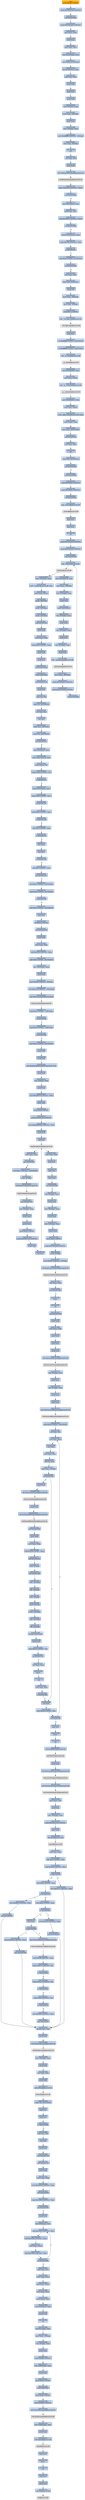 digraph G {
node[shape=rectangle,style=filled,fillcolor=lightsteelblue,color=lightsteelblue]
bgcolor="transparent"
a0x010017c7pushl_0x28UINT8[label="start\npushl $0x28<UINT8>",color="lightgrey",fillcolor="orange"];
a0x010017c9pushl_0x1001278UINT32[label="0x010017c9\npushl $0x1001278<UINT32>"];
a0x010017cecall_0x010019b0[label="0x010017ce\ncall 0x010019b0"];
a0x010019b0pushl_0x1001a00UINT32[label="0x010019b0\npushl $0x1001a00<UINT32>"];
a0x010019b5movl_fs_0_eax[label="0x010019b5\nmovl %fs:0, %eax"];
a0x010019bbpushl_eax[label="0x010019bb\npushl %eax"];
a0x010019bcmovl_esp_fs_0[label="0x010019bc\nmovl %esp, %fs:0"];
a0x010019c3movl_0x10esp__eax[label="0x010019c3\nmovl 0x10(%esp), %eax"];
a0x010019c7movl_ebp_0x10esp_[label="0x010019c7\nmovl %ebp, 0x10(%esp)"];
a0x010019cbleal_0x10esp__ebp[label="0x010019cb\nleal 0x10(%esp), %ebp"];
a0x010019cfsubl_eax_esp[label="0x010019cf\nsubl %eax, %esp"];
a0x010019d1pushl_ebx[label="0x010019d1\npushl %ebx"];
a0x010019d2pushl_esi[label="0x010019d2\npushl %esi"];
a0x010019d3pushl_edi[label="0x010019d3\npushl %edi"];
a0x010019d4movl__8ebp__eax[label="0x010019d4\nmovl -8(%ebp), %eax"];
a0x010019d7movl_esp__24ebp_[label="0x010019d7\nmovl %esp, -24(%ebp)"];
a0x010019dapushl_eax[label="0x010019da\npushl %eax"];
a0x010019dbmovl__4ebp__eax[label="0x010019db\nmovl -4(%ebp), %eax"];
a0x010019demovl_0xffffffffUINT32__4ebp_[label="0x010019de\nmovl $0xffffffff<UINT32>, -4(%ebp)"];
a0x010019e5movl_eax__8ebp_[label="0x010019e5\nmovl %eax, -8(%ebp)"];
a0x010019e8ret[label="0x010019e8\nret"];
a0x010017d3xorl_edi_edi[label="0x010017d3\nxorl %edi, %edi"];
a0x010017d5pushl_edi[label="0x010017d5\npushl %edi"];
a0x010017d6call_GetModuleHandleA_kernel32_dll[label="0x010017d6\ncall GetModuleHandleA@kernel32.dll"];
GetModuleHandleA_kernel32_dll[label="GetModuleHandleA@kernel32.dll",color="lightgrey",fillcolor="lightgrey"];
a0x010017dccmpw_0x5a4dUINT16_eax_[label="0x010017dc\ncmpw $0x5a4d<UINT16>, (%eax)"];
a0x010017e1jne_0x01001802[label="0x010017e1\njne 0x01001802"];
a0x010017e3movl_0x3ceax__ecx[label="0x010017e3\nmovl 0x3c(%eax), %ecx"];
a0x010017e6addl_eax_ecx[label="0x010017e6\naddl %eax, %ecx"];
a0x010017e8cmpl_0x4550UINT32_ecx_[label="0x010017e8\ncmpl $0x4550<UINT32>, (%ecx)"];
a0x010017eejne_0x01001802[label="0x010017ee\njne 0x01001802"];
a0x010017f0movzwl_0x18ecx__eax[label="0x010017f0\nmovzwl 0x18(%ecx), %eax"];
a0x010017f4cmpl_0x10bUINT32_eax[label="0x010017f4\ncmpl $0x10b<UINT32>, %eax"];
a0x010017f9je_0x0100181a[label="0x010017f9\nje 0x0100181a"];
a0x0100181acmpl_0xeUINT8_0x74ecx_[label="0x0100181a\ncmpl $0xe<UINT8>, 0x74(%ecx)"];
a0x0100181ejbe_0x01001802[label="0x0100181e\njbe 0x01001802"];
a0x01001820xorl_eax_eax[label="0x01001820\nxorl %eax, %eax"];
a0x01001822cmpl_edi_0xe8ecx_[label="0x01001822\ncmpl %edi, 0xe8(%ecx)"];
a0x01001828setne_al[label="0x01001828\nsetne %al"];
a0x0100182bmovl_eax__28ebp_[label="0x0100182b\nmovl %eax, -28(%ebp)"];
a0x0100182emovl_edi__4ebp_[label="0x0100182e\nmovl %edi, -4(%ebp)"];
a0x01001831pushl_0x1UINT8[label="0x01001831\npushl $0x1<UINT8>"];
a0x01001833call___set_app_type_msvcrt_dll[label="0x01001833\ncall __set_app_type@msvcrt.dll"];
a__set_app_type_msvcrt_dll[label="__set_app_type@msvcrt.dll",color="lightgrey",fillcolor="lightgrey"];
a0x01001839popl_ecx[label="0x01001839\npopl %ecx"];
a0x0100183aorl_0xffffffffUINT8_0x01002038[label="0x0100183a\norl $0xffffffff<UINT8>, 0x01002038"];
a0x01001841orl_0xffffffffUINT8_0x0100203c[label="0x01001841\norl $0xffffffff<UINT8>, 0x0100203c"];
a0x01001848call___p__fmode_msvcrt_dll[label="0x01001848\ncall __p__fmode@msvcrt.dll"];
a__p__fmode_msvcrt_dll[label="__p__fmode@msvcrt.dll",color="lightgrey",fillcolor="lightgrey"];
a0x0100184emovl_0x01002000_ecx[label="0x0100184e\nmovl 0x01002000, %ecx"];
a0x01001854movl_ecx_eax_[label="0x01001854\nmovl %ecx, (%eax)"];
a0x01001856call___p__commode_msvcrt_dll[label="0x01001856\ncall __p__commode@msvcrt.dll"];
a__p__commode_msvcrt_dll[label="__p__commode@msvcrt.dll",color="lightgrey",fillcolor="lightgrey"];
a0x0100185cmovl_0x0100201c_ecx[label="0x0100185c\nmovl 0x0100201c, %ecx"];
a0x01001862movl_ecx_eax_[label="0x01001862\nmovl %ecx, (%eax)"];
a0x01001864movl__adjust_fdiv_msvcrt_dll_eax[label="0x01001864\nmovl _adjust_fdiv@msvcrt.dll, %eax"];
a0x01001869movl_eax__eax[label="0x01001869\nmovl (%eax), %eax"];
a0x0100186bmovl_eax_0x01002040[label="0x0100186b\nmovl %eax, 0x01002040"];
a0x01001870call_0x010019ac[label="0x01001870\ncall 0x010019ac"];
a0x010019acxorl_eax_eax[label="0x010019ac\nxorl %eax, %eax"];
a0x010019aeret[label="0x010019ae\nret"];
a0x01001875cmpl_edi_0x01002010[label="0x01001875\ncmpl %edi, 0x01002010"];
a0x0100187bjne_0x01001889[label="0x0100187b\njne 0x01001889"];
a0x01001889call_0x0100199a[label="0x01001889\ncall 0x0100199a"];
a0x0100199apushl_0x30000UINT32[label="0x0100199a\npushl $0x30000<UINT32>"];
a0x0100199fpushl_0x10000UINT32[label="0x0100199f\npushl $0x10000<UINT32>"];
a0x010019a4call_0x010019fa[label="0x010019a4\ncall 0x010019fa"];
a0x010019fajmp__controlfp_msvcrt_dll[label="0x010019fa\njmp _controlfp@msvcrt.dll"];
a_controlfp_msvcrt_dll[label="_controlfp@msvcrt.dll",color="lightgrey",fillcolor="lightgrey"];
a0x010019a9popl_ecx[label="0x010019a9\npopl %ecx"];
a0x010019aapopl_ecx[label="0x010019aa\npopl %ecx"];
a0x010019abret[label="0x010019ab\nret"];
a0x0100188epushl_0x10010a4UINT32[label="0x0100188e\npushl $0x10010a4<UINT32>"];
a0x01001893pushl_0x10010a0UINT32[label="0x01001893\npushl $0x10010a0<UINT32>"];
a0x01001898call_0x01001994[label="0x01001898\ncall 0x01001994"];
a0x01001994jmp__initterm_msvcrt_dll[label="0x01001994\njmp _initterm@msvcrt.dll"];
a_initterm_msvcrt_dll[label="_initterm@msvcrt.dll",color="lightgrey",fillcolor="lightgrey"];
a0x0100189dmovl_0x01002018_eax[label="0x0100189d\nmovl 0x01002018, %eax"];
a0x010018a2movl_eax__32ebp_[label="0x010018a2\nmovl %eax, -32(%ebp)"];
a0x010018a5leal__32ebp__eax[label="0x010018a5\nleal -32(%ebp), %eax"];
a0x010018a8pushl_eax[label="0x010018a8\npushl %eax"];
a0x010018a9pushl_0x01002014[label="0x010018a9\npushl 0x01002014"];
a0x010018afleal__36ebp__eax[label="0x010018af\nleal -36(%ebp), %eax"];
a0x010018b2pushl_eax[label="0x010018b2\npushl %eax"];
a0x010018b3leal__40ebp__eax[label="0x010018b3\nleal -40(%ebp), %eax"];
a0x010018b6pushl_eax[label="0x010018b6\npushl %eax"];
a0x010018b7leal__44ebp__eax[label="0x010018b7\nleal -44(%ebp), %eax"];
a0x010018bapushl_eax[label="0x010018ba\npushl %eax"];
a0x010018bbcall___getmainargs_msvcrt_dll[label="0x010018bb\ncall __getmainargs@msvcrt.dll"];
a__getmainargs_msvcrt_dll[label="__getmainargs@msvcrt.dll",color="lightgrey",fillcolor="lightgrey"];
a0x010018c1movl_eax__48ebp_[label="0x010018c1\nmovl %eax, -48(%ebp)"];
a0x010018c4pushl_0x100109cUINT32[label="0x010018c4\npushl $0x100109c<UINT32>"];
a0x010018c9pushl_0x1001098UINT32[label="0x010018c9\npushl $0x1001098<UINT32>"];
a0x010018cecall_0x01001994[label="0x010018ce\ncall 0x01001994"];
a0x010018d3movl__36ebp__eax[label="0x010018d3\nmovl -36(%ebp), %eax"];
a0x010018d6movl___initenv_msvcrt_dll_ecx[label="0x010018d6\nmovl __initenv@msvcrt.dll, %ecx"];
a0x010018dcmovl_eax_ecx_[label="0x010018dc\nmovl %eax, (%ecx)"];
a0x010018depushl__36ebp_[label="0x010018de\npushl -36(%ebp)"];
a0x010018e1pushl__40ebp_[label="0x010018e1\npushl -40(%ebp)"];
a0x010018e4pushl__44ebp_[label="0x010018e4\npushl -44(%ebp)"];
a0x010018e7call_0x010015bf[label="0x010018e7\ncall 0x010015bf"];
a0x010015bfpushl_ebp[label="0x010015bf\npushl %ebp"];
a0x010015c0movl_esp_ebp[label="0x010015c0\nmovl %esp, %ebp"];
a0x010015c2subl_0x10UINT8_esp[label="0x010015c2\nsubl $0x10<UINT8>, %esp"];
a0x010015c5pushl_ebx[label="0x010015c5\npushl %ebx"];
a0x010015c6pushl_esi[label="0x010015c6\npushl %esi"];
a0x010015c7pushl_0xcebp_[label="0x010015c7\npushl 0xc(%ebp)"];
a0x010015capushl_0x8ebp_[label="0x010015ca\npushl 0x8(%ebp)"];
a0x010015cdcall_0x010012a0[label="0x010015cd\ncall 0x010012a0"];
a0x010012a0pushl_esi[label="0x010012a0\npushl %esi"];
a0x010012a1xorb_al_al[label="0x010012a1\nxorb %al, %al"];
a0x010012a3andb_al_0x0100202c[label="0x010012a3\nandb %al, 0x0100202c"];
a0x010012a9xorl_esi_esi[label="0x010012a9\nxorl %esi, %esi"];
a0x010012abincl_esi[label="0x010012ab\nincl %esi"];
a0x010012accmpl_esi_0x8esp_[label="0x010012ac\ncmpl %esi, 0x8(%esp)"];
a0x010012b0movb_al_0x01002020[label="0x010012b0\nmovb %al, 0x01002020"];
a0x010012b5jle_0x01001303[label="0x010012b5\njle 0x01001303"];
a0x010012b7movl_0xcesp__ecx[label="0x010012b7\nmovl 0xc(%esp), %ecx"];
a0x010012bbmovl_ecxesi4__ecx[label="0x010012bb\nmovl (%ecx,%esi,4), %ecx"];
a0x010012bemovb_ecx__dl[label="0x010012be\nmovb (%ecx), %dl"];
a0x010012c0cmpb_0x2dUINT8_dl[label="0x010012c0\ncmpb $0x2d<UINT8>, %dl"];
a0x010012c3je_0x010012ce[label="0x010012c3\nje 0x010012ce"];
a0x010012cemovsbl_0x1ecx__ecx[label="0x010012ce\nmovsbl 0x1(%ecx), %ecx"];
a0x010012d2cmpl_0x4fUINT8_ecx[label="0x010012d2\ncmpl $0x4f<UINT8>, %ecx"];
a0x010012d5jg_0x01001307[label="0x010012d5\njg 0x01001307"];
a0x01001307subl_0x63UINT8_ecx[label="0x01001307\nsubl $0x63<UINT8>, %ecx"];
a0x0100130aje_0x01001340[label="0x0100130a\nje 0x01001340"];
a0x0100130csubl_0x3UINT8_ecx[label="0x0100130c\nsubl $0x3<UINT8>, %ecx"];
a0x0100130fje_0x01001327[label="0x0100130f\nje 0x01001327"];
a0x01001311decl_ecx[label="0x01001311\ndecl %ecx"];
a0x01001312decl_ecx[label="0x01001312\ndecl %ecx"];
a0x01001313je_0x0100132b[label="0x01001313\nje 0x0100132b"];
a0x01001315subl_0x7UINT8_ecx[label="0x01001315\nsubl $0x7<UINT8>, %ecx"];
a0x01001318jne_0x010012ec[label="0x01001318\njne 0x010012ec"];
a0x010012ecmovb_0x1UINT8_0x0100202c[label="0x010012ec\nmovb $0x1<UINT8>, 0x0100202c"];
a0x010012f3cmpb_0x0UINT8_0x0100202c[label="0x010012f3\ncmpb $0x0<UINT8>, 0x0100202c"];
a0x010012faje_0x01001303[label="0x010012fa\nje 0x01001303"];
a0x010012fcandb_0x0UINT8_0x01002020[label="0x010012fc\nandb $0x0<UINT8>, 0x01002020"];
a0x01001303popl_esi[label="0x01001303\npopl %esi"];
a0x01001304ret_0x8UINT16[label="0x01001304\nret $0x8<UINT16>"];
a0x010015d2call_0x01001445[label="0x010015d2\ncall 0x01001445"];
a0x01001445pushl_ebp[label="0x01001445\npushl %ebp"];
a0x01001446movl_esp_ebp[label="0x01001446\nmovl %esp, %ebp"];
a0x01001448subl_0x160UINT32_esp[label="0x01001448\nsubl $0x160<UINT32>, %esp"];
a0x0100144eandb_0x0UINT8_0x01002034[label="0x0100144e\nandb $0x0<UINT8>, 0x01002034"];
a0x01001455leal__352ebp__eax[label="0x01001455\nleal -352(%ebp), %eax"];
a0x0100145bpushl_eax[label="0x0100145b\npushl %eax"];
a0x0100145cmovl_0x20UINT32__8ebp_[label="0x0100145c\nmovl $0x20<UINT32>, -8(%ebp)"];
a0x01001463movl_0x114UINT32__352ebp_[label="0x01001463\nmovl $0x114<UINT32>, -352(%ebp)"];
a0x0100146dcall_GetVersionExW_kernel32_dll[label="0x0100146d\ncall GetVersionExW@kernel32.dll"];
GetVersionExW_kernel32_dll[label="GetVersionExW@kernel32.dll",color="lightgrey",fillcolor="lightgrey"];
a0x01001473cmpl_0x2UINT8__336ebp_[label="0x01001473\ncmpl $0x2<UINT8>, -336(%ebp)"];
a0x0100147aje_0x0100148c[label="0x0100147a\nje 0x0100148c"];
a0x0100148ccmpl_0x3UINT8__348ebp_[label="0x0100148c\ncmpl $0x3<UINT8>, -348(%ebp)"];
a0x01001493ja_0x010014b3[label="0x01001493\nja 0x010014b3"];
a0x010014b3movb_0x1UINT8_0x01002034[label="0x010014b3\nmovb $0x1<UINT8>, 0x01002034"];
a0x010014bapushl_ebx[label="0x010014ba\npushl %ebx"];
a0x010014bbpushl_esi[label="0x010014bb\npushl %esi"];
a0x010014bcmovl_RegOpenKeyExW_advapi32_dll_esi[label="0x010014bc\nmovl RegOpenKeyExW@advapi32.dll, %esi"];
a0x010014c2pushl_edi[label="0x010014c2\npushl %edi"];
a0x010014c3leal__4ebp__eax[label="0x010014c3\nleal -4(%ebp), %eax"];
a0x010014c6pushl_eax[label="0x010014c6\npushl %eax"];
a0x010014c7movl_0x20019UINT32_ebx[label="0x010014c7\nmovl $0x20019<UINT32>, %ebx"];
a0x010014ccpushl_ebx[label="0x010014cc\npushl %ebx"];
a0x010014cdpushl_0x0UINT8[label="0x010014cd\npushl $0x0<UINT8>"];
a0x010014cfpushl_0x10011f0UINT32[label="0x010014cf\npushl $0x10011f0<UINT32>"];
a0x010014d4movl_0x80000002UINT32_edi[label="0x010014d4\nmovl $0x80000002<UINT32>, %edi"];
a0x010014d9pushl_edi[label="0x010014d9\npushl %edi"];
a0x010014dacall_esi[label="0x010014da\ncall %esi"];
RegOpenKeyExW_advapi32_dll[label="RegOpenKeyExW@advapi32.dll",color="lightgrey",fillcolor="lightgrey"];
a0x010014dctestl_eax_eax[label="0x010014dc\ntestl %eax, %eax"];
a0x010014dejne_0x010014f5[label="0x010014de\njne 0x010014f5"];
a0x010014e0movl_0x1UINT32_0x01002028[label="0x010014e0\nmovl $0x1<UINT32>, 0x01002028"];
a0x010014eapushl__4ebp_[label="0x010014ea\npushl -4(%ebp)"];
a0x010014edcall_RegCloseKey_advapi32_dll[label="0x010014ed\ncall RegCloseKey@advapi32.dll"];
RegCloseKey_advapi32_dll[label="RegCloseKey@advapi32.dll",color="lightgrey",fillcolor="lightgrey"];
a0x010014f3jmp_0x0100151b[label="0x010014f3\njmp 0x0100151b"];
a0x0100151bleal__4ebp__eax[label="0x0100151b\nleal -4(%ebp), %eax"];
a0x0100151epushl_eax[label="0x0100151e\npushl %eax"];
a0x0100151fpushl_ebx[label="0x0100151f\npushl %ebx"];
a0x01001520pushl_0x0UINT8[label="0x01001520\npushl $0x0<UINT8>"];
a0x01001522pushl_0x1001110UINT32[label="0x01001522\npushl $0x1001110<UINT32>"];
a0x01001527pushl_edi[label="0x01001527\npushl %edi"];
a0x01001528call_esi[label="0x01001528\ncall %esi"];
a0x0100152atestl_eax_eax[label="0x0100152a\ntestl %eax, %eax"];
a0x0100152cpopl_edi[label="0x0100152c\npopl %edi"];
a0x0100152dpopl_esi[label="0x0100152d\npopl %esi"];
a0x0100152epopl_ebx[label="0x0100152e\npopl %ebx"];
a0x0100152fjne_0x01001566[label="0x0100152f\njne 0x01001566"];
a0x01001531leal__8ebp__eax[label="0x01001531\nleal -8(%ebp), %eax"];
a0x01001534pushl_eax[label="0x01001534\npushl %eax"];
a0x01001535leal__76ebp__eax[label="0x01001535\nleal -76(%ebp), %eax"];
a0x01001538pushl_eax[label="0x01001538\npushl %eax"];
a0x01001539leal__12ebp__eax[label="0x01001539\nleal -12(%ebp), %eax"];
a0x0100153cpushl_eax[label="0x0100153c\npushl %eax"];
a0x0100153dpushl_0x0UINT8[label="0x0100153d\npushl $0x0<UINT8>"];
a0x0100153fpushl_0x10010e8UINT32[label="0x0100153f\npushl $0x10010e8<UINT32>"];
a0x01001544pushl__4ebp_[label="0x01001544\npushl -4(%ebp)"];
a0x01001547movl_0x20UINT32__8ebp_[label="0x01001547\nmovl $0x20<UINT32>, -8(%ebp)"];
a0x0100154ecall_RegQueryValueExW_advapi32_dll[label="0x0100154e\ncall RegQueryValueExW@advapi32.dll"];
RegQueryValueExW_advapi32_dll[label="RegQueryValueExW@advapi32.dll",color="lightgrey",fillcolor="lightgrey"];
a0x01001554testl_eax_eax[label="0x01001554\ntestl %eax, %eax"];
a0x01001556jne_0x01001566[label="0x01001556\njne 0x01001566"];
a0x01001566leave_[label="0x01001566\nleave "];
a0x01001567ret[label="0x01001567\nret"];
a0x010015d7call_0x01001568[label="0x010015d7\ncall 0x01001568"];
a0x01001568pushl_ebp[label="0x01001568\npushl %ebp"];
a0x01001569movl_esp_ebp[label="0x01001569\nmovl %esp, %ebp"];
a0x0100156bpushl_ecx[label="0x0100156b\npushl %ecx"];
a0x0100156cpushl_ecx[label="0x0100156c\npushl %ecx"];
a0x0100156dpushl_esi[label="0x0100156d\npushl %esi"];
a0x0100156ecall_GetCurrentProcess_kernel32_dll[label="0x0100156e\ncall GetCurrentProcess@kernel32.dll"];
GetCurrentProcess_kernel32_dll[label="GetCurrentProcess@kernel32.dll",color="lightgrey",fillcolor="lightgrey"];
a0x01001574leal__4ebp__ecx[label="0x01001574\nleal -4(%ebp), %ecx"];
a0x01001577pushl_ecx[label="0x01001577\npushl %ecx"];
a0x01001578leal__8ebp__ecx[label="0x01001578\nleal -8(%ebp), %ecx"];
a0x0100157bpushl_ecx[label="0x0100157b\npushl %ecx"];
a0x0100157cpushl_eax[label="0x0100157c\npushl %eax"];
a0x0100157dcall_GetProcessAffinityMask_kernel32_dll[label="0x0100157d\ncall GetProcessAffinityMask@kernel32.dll"];
GetProcessAffinityMask_kernel32_dll[label="GetProcessAffinityMask@kernel32.dll",color="lightgrey",fillcolor="lightgrey"];
a0x01001583andb_0x0UINT8_0x01002021[label="0x01001583\nandb $0x0<UINT8>, 0x01002021"];
a0x0100158axorl_esi_esi[label="0x0100158a\nxorl %esi, %esi"];
a0x0100158cxorl_eax_eax[label="0x0100158c\nxorl %eax, %eax"];
a0x0100158eincl_eax[label="0x0100158e\nincl %eax"];
a0x0100158fmovl_esi_ecx[label="0x0100158f\nmovl %esi, %ecx"];
a0x01001591shll_cl_eax[label="0x01001591\nshll %cl, %eax"];
a0x01001593testl_eax__4ebp_[label="0x01001593\ntestl %eax, -4(%ebp)"];
a0x01001596je_0x010015b6[label="0x01001596\nje 0x010015b6"];
a0x01001598pushl_eax[label="0x01001598\npushl %eax"];
a0x01001599call_GetCurrentThread_kernel32_dll[label="0x01001599\ncall GetCurrentThread@kernel32.dll"];
GetCurrentThread_kernel32_dll[label="GetCurrentThread@kernel32.dll",color="lightgrey",fillcolor="lightgrey"];
a0x0100159fpushl_eax[label="0x0100159f\npushl %eax"];
a0x010015a0call_SetThreadAffinityMask_kernel32_dll[label="0x010015a0\ncall SetThreadAffinityMask@kernel32.dll"];
SetThreadAffinityMask_kernel32_dll[label="SetThreadAffinityMask@kernel32.dll",color="lightgrey",fillcolor="lightgrey"];
a0x010015a6call_0x0100136b[label="0x010015a6\ncall 0x0100136b"];
a0x0100136bpushl_ebp[label="0x0100136b\npushl %ebp"];
a0x0100136cmovl_esp_ebp[label="0x0100136c\nmovl %esp, %ebp"];
a0x0100136esubl_0x18UINT8_esp[label="0x0100136e\nsubl $0x18<UINT8>, %esp"];
a0x01001371fldl_0x010010e0[label="0x01001371\nfldl 0x010010e0"];
a0x01001377fstpl__8ebp_[label="0x01001377\nfstpl -8(%ebp)"];
a0x0100137afldl_0x010010d8[label="0x0100137a\nfldl 0x010010d8"];
a0x01001380fstpl__16ebp_[label="0x01001380\nfstpl -16(%ebp)"];
a0x01001383fldl__16ebp_[label="0x01001383\nfldl -16(%ebp)"];
a0x01001386fdivl__8ebp_[label="0x01001386\nfdivl -8(%ebp)"];
a0x01001389fmull__8ebp_[label="0x01001389\nfmull -8(%ebp)"];
a0x0100138cfsubrl__16ebp_[label="0x0100138c\nfsubrl -16(%ebp)"];
a0x0100138ffstpl__24ebp_[label="0x0100138f\nfstpl -24(%ebp)"];
a0x01001392fldl__24ebp_[label="0x01001392\nfldl -24(%ebp)"];
a0x01001395fcompl_0x010010d0[label="0x01001395\nfcompl 0x010010d0"];
a0x0100139bfnstsw_ax[label="0x0100139b\nfnstsw %ax"];
a0x0100139dtestb_0x41UINT8_ah[label="0x0100139d\ntestb $0x41<UINT8>, %ah"];
a0x010013a0jne_0x010013a7[label="0x010013a0\njne 0x010013a7"];
a0x010013a7xorl_eax_eax[label="0x010013a7\nxorl %eax, %eax"];
a0x010013a9leave_[label="0x010013a9\nleave "];
a0x010013aaret[label="0x010013aa\nret"];
a0x010015abtestl_eax_eax[label="0x010015ab\ntestl %eax, %eax"];
a0x010015adje_0x010015b6[label="0x010015ad\nje 0x010015b6"];
a0x010015b6incl_esi[label="0x010015b6\nincl %esi"];
a0x010015b7cmpl_0x20UINT8_esi[label="0x010015b7\ncmpl $0x20<UINT8>, %esi"];
a0x010015bajb_0x0100158c[label="0x010015ba\njb 0x0100158c"];
a0x010015bcpopl_esi[label="0x010015bc\npopl %esi"];
a0x010015bdleave_[label="0x010015bd\nleave "];
a0x010015beret[label="0x010015be\nret"];
a0x010015dccall_GetOEMCP_kernel32_dll[label="0x010015dc\ncall GetOEMCP@kernel32.dll"];
GetOEMCP_kernel32_dll[label="GetOEMCP@kernel32.dll",color="lightgrey",fillcolor="lightgrey"];
a0x010015e2pushl_eax[label="0x010015e2\npushl %eax"];
a0x010015e3call_SetConsoleOutputCP_kernel32_dll[label="0x010015e3\ncall SetConsoleOutputCP@kernel32.dll"];
SetConsoleOutputCP_kernel32_dll[label="SetConsoleOutputCP@kernel32.dll",color="lightgrey",fillcolor="lightgrey"];
a0x010015e9call_GetConsoleOutputCP_kernel32_dll[label="0x010015e9\ncall GetConsoleOutputCP@kernel32.dll"];
GetConsoleOutputCP_kernel32_dll[label="GetConsoleOutputCP@kernel32.dll",color="lightgrey",fillcolor="lightgrey"];
a0x010015efmovl_eax_esi[label="0x010015ef\nmovl %eax, %esi"];
a0x010015f1pushl_esi[label="0x010015f1\npushl %esi"];
a0x010015f2leal__16ebp__eax[label="0x010015f2\nleal -16(%ebp), %eax"];
a0x010015f5pushl_0x1001270UINT32[label="0x010015f5\npushl $0x1001270<UINT32>"];
a0x010015fapushl_eax[label="0x010015fa\npushl %eax"];
a0x010015fbcall_sprintf_msvcrt_dll[label="0x010015fb\ncall sprintf@msvcrt.dll"];
sprintf_msvcrt_dll[label="sprintf@msvcrt.dll",color="lightgrey",fillcolor="lightgrey"];
a0x01001601movl_esi_eax[label="0x01001601\nmovl %esi, %eax"];
a0x01001603addl_0xcUINT8_esp[label="0x01001603\naddl $0xc<UINT8>, %esp"];
a0x01001606subl_0x3a4UINT32_eax[label="0x01001606\nsubl $0x3a4<UINT32>, %eax"];
a0x0100160bje_0x0100165a[label="0x0100160b\nje 0x0100165a"];
a0x0100160dsubl_0x4UINT8_eax[label="0x0100160d\nsubl $0x4<UINT8>, %eax"];
a0x0100165amovl_0x411UINT32_eax[label="0x0100165a\nmovl $0x411<UINT32>, %eax"];
a0x0100165fmovzwl_ax_eax[label="0x0100165f\nmovzwl %ax, %eax"];
a0x01001662pushl_eax[label="0x01001662\npushl %eax"];
a0x01001663call_SetThreadLocale_kernel32_dll[label="0x01001663\ncall SetThreadLocale@kernel32.dll"];
SetThreadLocale_kernel32_dll[label="SetThreadLocale@kernel32.dll",color="lightgrey",fillcolor="lightgrey"];
a0x01001669leal__16ebp__eax[label="0x01001669\nleal -16(%ebp), %eax"];
a0x0100166cpushl_eax[label="0x0100166c\npushl %eax"];
a0x0100166dxorl_ebx_ebx[label="0x0100166d\nxorl %ebx, %ebx"];
a0x0100166fpushl_ebx[label="0x0100166f\npushl %ebx"];
a0x01001670call_setlocale_msvcrt_dll[label="0x01001670\ncall setlocale@msvcrt.dll"];
setlocale_msvcrt_dll[label="setlocale@msvcrt.dll",color="lightgrey",fillcolor="lightgrey"];
a0x01001676cmpb_bl_0x0100202c[label="0x01001676\ncmpb %bl, 0x0100202c"];
a0x0100167cpopl_ecx[label="0x0100167c\npopl %ecx"];
a0x0100167dpopl_ecx[label="0x0100167d\npopl %ecx"];
a0x0100167eje_0x01001689[label="0x0100167e\nje 0x01001689"];
a0x01001680xorl_esi_esi[label="0x01001680\nxorl %esi, %esi"];
a0x01001682incl_esi[label="0x01001682\nincl %esi"];
a0x01001683pushl_esi[label="0x01001683\npushl %esi"];
a0x01001684jmp_0x010017b9[label="0x01001684\njmp 0x010017b9"];
a0x010017b9call_0x010013ab[label="0x010017b9\ncall 0x010013ab"];
a0x010013abpushl_ebp[label="0x010013ab\npushl %ebp"];
a0x010013acmovl_esp_ebp[label="0x010013ac\nmovl %esp, %ebp"];
a0x010013aemovl_0x2004UINT32_eax[label="0x010013ae\nmovl $0x2004<UINT32>, %eax"];
a0x010013b3call_0x01001950[label="0x010013b3\ncall 0x01001950"];
a0x01001950cmpl_0x1000UINT32_eax[label="0x01001950\ncmpl $0x1000<UINT32>, %eax"];
a0x01001955jae_0x01001965[label="0x01001955\njae 0x01001965"];
a0x01001965pushl_ecx[label="0x01001965\npushl %ecx"];
a0x01001966leal_0x8esp__ecx[label="0x01001966\nleal 0x8(%esp), %ecx"];
a0x0100196asubl_0x1000UINT32_ecx[label="0x0100196a\nsubl $0x1000<UINT32>, %ecx"];
a0x01001970subl_0x1000UINT32_eax[label="0x01001970\nsubl $0x1000<UINT32>, %eax"];
a0x01001975testl_eax_ecx_[label="0x01001975\ntestl %eax, (%ecx)"];
a0x01001977cmpl_0x1000UINT32_eax[label="0x01001977\ncmpl $0x1000<UINT32>, %eax"];
a0x0100197cjae_0x0100196a[label="0x0100197c\njae 0x0100196a"];
a0x0100197esubl_eax_ecx[label="0x0100197e\nsubl %eax, %ecx"];
a0x01001980movl_esp_eax[label="0x01001980\nmovl %esp, %eax"];
a0x01001982testl_eax_ecx_[label="0x01001982\ntestl %eax, (%ecx)"];
a0x01001984movl_ecx_esp[label="0x01001984\nmovl %ecx, %esp"];
a0x01001986movl_eax__ecx[label="0x01001986\nmovl (%eax), %ecx"];
a0x01001988movl_0x4eax__eax[label="0x01001988\nmovl 0x4(%eax), %eax"];
a0x0100198bpushl_eax[label="0x0100198b\npushl %eax"];
a0x0100198cret[label="0x0100198c\nret"];
a0x010013b8leal_0xcebp__eax[label="0x010013b8\nleal 0xc(%ebp), %eax"];
a0x010013bbmovl_eax__4ebp_[label="0x010013bb\nmovl %eax, -4(%ebp)"];
a0x010013beleal__4ebp__eax[label="0x010013be\nleal -4(%ebp), %eax"];
a0x010013c1pushl_eax[label="0x010013c1\npushl %eax"];
a0x010013c2pushl_0xfffUINT32[label="0x010013c2\npushl $0xfff<UINT32>"];
a0x010013c7leal__8196ebp__eax[label="0x010013c7\nleal -8196(%ebp), %eax"];
a0x010013cdpushl_eax[label="0x010013cd\npushl %eax"];
a0x010013cepushl_0x0UINT8[label="0x010013ce\npushl $0x0<UINT8>"];
a0x010013d0pushl_0x8ebp_[label="0x010013d0\npushl 0x8(%ebp)"];
a0x010013d3pushl_0x0UINT8[label="0x010013d3\npushl $0x0<UINT8>"];
a0x010013d5pushl_0x800UINT32[label="0x010013d5\npushl $0x800<UINT32>"];
a0x010013dacall_FormatMessageW_kernel32_dll[label="0x010013da\ncall FormatMessageW@kernel32.dll"];
FormatMessageW_kernel32_dll[label="FormatMessageW@kernel32.dll",color="lightgrey",fillcolor="lightgrey"];
a0x010013e0leal__8196ebp__eax[label="0x010013e0\nleal -8196(%ebp), %eax"];
a0x010013e6pushl_eax[label="0x010013e6\npushl %eax"];
a0x010013e7call_wprintf_msvcrt_dll[label="0x010013e7\ncall wprintf@msvcrt.dll"];
wprintf_msvcrt_dll[label="wprintf@msvcrt.dll",color="lightgrey",fillcolor="lightgrey"];
a0x010013edpopl_ecx[label="0x010013ed\npopl %ecx"];
a0x010013eeleave_[label="0x010013ee\nleave "];
a0x010013efret[label="0x010013ef\nret"];
a0x010017bepopl_ecx[label="0x010017be\npopl %ecx"];
a0x010017bfpushl_esi[label="0x010017bf\npushl %esi"];
a0x010017c0call_exit_msvcrt_dll[label="0x010017c0\ncall exit@msvcrt.dll"];
exit_msvcrt_dll[label="exit@msvcrt.dll",color="lightgrey",fillcolor="lightgrey"];
a0x01001610je_0x01001653[label="0x01001610\nje 0x01001653"];
a0x01001612subl_0xdUINT8_eax[label="0x01001612\nsubl $0xd<UINT8>, %eax"];
a0x01001653movl_0x804UINT32_eax[label="0x01001653\nmovl $0x804<UINT32>, %eax"];
a0x01001658jmp_0x0100165f[label="0x01001658\njmp 0x0100165f"];
a0x01001615je_0x0100164c[label="0x01001615\nje 0x0100164c"];
a0x01001617decl_eax[label="0x01001617\ndecl %eax"];
a0x0100164cmovl_0x412UINT32_eax[label="0x0100164c\nmovl $0x412<UINT32>, %eax"];
a0x01001651jmp_0x0100165f[label="0x01001651\njmp 0x0100165f"];
a0x01001618je_0x01001645[label="0x01001618\nje 0x01001645"];
a0x0100161acall_GetUserDefaultLCID_kernel32_dll[label="0x0100161a\ncall GetUserDefaultLCID@kernel32.dll"];
a0x01001645movl_0x404UINT32_eax[label="0x01001645\nmovl $0x404<UINT32>, %eax"];
a0x0100164ajmp_0x0100165f[label="0x0100164a\njmp 0x0100165f"];
GetUserDefaultLCID_kernel32_dll[label="GetUserDefaultLCID@kernel32.dll",color="lightgrey",fillcolor="lightgrey"];
a0x01001620andl_0x3ffUINT32_eax[label="0x01001620\nandl $0x3ff<UINT32>, %eax"];
a0x01001625cmpw_0x11UINT16_ax[label="0x01001625\ncmpw $0x11<UINT16>, %ax"];
a0x01001629je_0x0100163e[label="0x01001629\nje 0x0100163e"];
a0x0100162bcmpw_0x12UINT16_ax[label="0x0100162b\ncmpw $0x12<UINT16>, %ax"];
a0x0100162fje_0x0100163e[label="0x0100162f\nje 0x0100163e"];
a0x01001631cmpw_0x4UINT16_ax[label="0x01001631\ncmpw $0x4<UINT16>, %ax"];
a0x01001635je_0x0100163e[label="0x01001635\nje 0x0100163e"];
a0x01001637movl_0x400UINT32_eax[label="0x01001637\nmovl $0x400<UINT32>, %eax"];
a0x0100163cjmp_0x0100165f[label="0x0100163c\njmp 0x0100165f"];
a0x010017c7pushl_0x28UINT8 -> a0x010017c9pushl_0x1001278UINT32 [color="#000000"];
a0x010017c9pushl_0x1001278UINT32 -> a0x010017cecall_0x010019b0 [color="#000000"];
a0x010017cecall_0x010019b0 -> a0x010019b0pushl_0x1001a00UINT32 [color="#000000"];
a0x010019b0pushl_0x1001a00UINT32 -> a0x010019b5movl_fs_0_eax [color="#000000"];
a0x010019b5movl_fs_0_eax -> a0x010019bbpushl_eax [color="#000000"];
a0x010019bbpushl_eax -> a0x010019bcmovl_esp_fs_0 [color="#000000"];
a0x010019bcmovl_esp_fs_0 -> a0x010019c3movl_0x10esp__eax [color="#000000"];
a0x010019c3movl_0x10esp__eax -> a0x010019c7movl_ebp_0x10esp_ [color="#000000"];
a0x010019c7movl_ebp_0x10esp_ -> a0x010019cbleal_0x10esp__ebp [color="#000000"];
a0x010019cbleal_0x10esp__ebp -> a0x010019cfsubl_eax_esp [color="#000000"];
a0x010019cfsubl_eax_esp -> a0x010019d1pushl_ebx [color="#000000"];
a0x010019d1pushl_ebx -> a0x010019d2pushl_esi [color="#000000"];
a0x010019d2pushl_esi -> a0x010019d3pushl_edi [color="#000000"];
a0x010019d3pushl_edi -> a0x010019d4movl__8ebp__eax [color="#000000"];
a0x010019d4movl__8ebp__eax -> a0x010019d7movl_esp__24ebp_ [color="#000000"];
a0x010019d7movl_esp__24ebp_ -> a0x010019dapushl_eax [color="#000000"];
a0x010019dapushl_eax -> a0x010019dbmovl__4ebp__eax [color="#000000"];
a0x010019dbmovl__4ebp__eax -> a0x010019demovl_0xffffffffUINT32__4ebp_ [color="#000000"];
a0x010019demovl_0xffffffffUINT32__4ebp_ -> a0x010019e5movl_eax__8ebp_ [color="#000000"];
a0x010019e5movl_eax__8ebp_ -> a0x010019e8ret [color="#000000"];
a0x010019e8ret -> a0x010017d3xorl_edi_edi [color="#000000"];
a0x010017d3xorl_edi_edi -> a0x010017d5pushl_edi [color="#000000"];
a0x010017d5pushl_edi -> a0x010017d6call_GetModuleHandleA_kernel32_dll [color="#000000"];
a0x010017d6call_GetModuleHandleA_kernel32_dll -> GetModuleHandleA_kernel32_dll [color="#000000"];
GetModuleHandleA_kernel32_dll -> a0x010017dccmpw_0x5a4dUINT16_eax_ [color="#000000"];
a0x010017dccmpw_0x5a4dUINT16_eax_ -> a0x010017e1jne_0x01001802 [color="#000000"];
a0x010017e1jne_0x01001802 -> a0x010017e3movl_0x3ceax__ecx [color="#000000",label="F"];
a0x010017e3movl_0x3ceax__ecx -> a0x010017e6addl_eax_ecx [color="#000000"];
a0x010017e6addl_eax_ecx -> a0x010017e8cmpl_0x4550UINT32_ecx_ [color="#000000"];
a0x010017e8cmpl_0x4550UINT32_ecx_ -> a0x010017eejne_0x01001802 [color="#000000"];
a0x010017eejne_0x01001802 -> a0x010017f0movzwl_0x18ecx__eax [color="#000000",label="F"];
a0x010017f0movzwl_0x18ecx__eax -> a0x010017f4cmpl_0x10bUINT32_eax [color="#000000"];
a0x010017f4cmpl_0x10bUINT32_eax -> a0x010017f9je_0x0100181a [color="#000000"];
a0x010017f9je_0x0100181a -> a0x0100181acmpl_0xeUINT8_0x74ecx_ [color="#000000",label="T"];
a0x0100181acmpl_0xeUINT8_0x74ecx_ -> a0x0100181ejbe_0x01001802 [color="#000000"];
a0x0100181ejbe_0x01001802 -> a0x01001820xorl_eax_eax [color="#000000",label="F"];
a0x01001820xorl_eax_eax -> a0x01001822cmpl_edi_0xe8ecx_ [color="#000000"];
a0x01001822cmpl_edi_0xe8ecx_ -> a0x01001828setne_al [color="#000000"];
a0x01001828setne_al -> a0x0100182bmovl_eax__28ebp_ [color="#000000"];
a0x0100182bmovl_eax__28ebp_ -> a0x0100182emovl_edi__4ebp_ [color="#000000"];
a0x0100182emovl_edi__4ebp_ -> a0x01001831pushl_0x1UINT8 [color="#000000"];
a0x01001831pushl_0x1UINT8 -> a0x01001833call___set_app_type_msvcrt_dll [color="#000000"];
a0x01001833call___set_app_type_msvcrt_dll -> a__set_app_type_msvcrt_dll [color="#000000"];
a__set_app_type_msvcrt_dll -> a0x01001839popl_ecx [color="#000000"];
a0x01001839popl_ecx -> a0x0100183aorl_0xffffffffUINT8_0x01002038 [color="#000000"];
a0x0100183aorl_0xffffffffUINT8_0x01002038 -> a0x01001841orl_0xffffffffUINT8_0x0100203c [color="#000000"];
a0x01001841orl_0xffffffffUINT8_0x0100203c -> a0x01001848call___p__fmode_msvcrt_dll [color="#000000"];
a0x01001848call___p__fmode_msvcrt_dll -> a__p__fmode_msvcrt_dll [color="#000000"];
a__p__fmode_msvcrt_dll -> a0x0100184emovl_0x01002000_ecx [color="#000000"];
a0x0100184emovl_0x01002000_ecx -> a0x01001854movl_ecx_eax_ [color="#000000"];
a0x01001854movl_ecx_eax_ -> a0x01001856call___p__commode_msvcrt_dll [color="#000000"];
a0x01001856call___p__commode_msvcrt_dll -> a__p__commode_msvcrt_dll [color="#000000"];
a__p__commode_msvcrt_dll -> a0x0100185cmovl_0x0100201c_ecx [color="#000000"];
a0x0100185cmovl_0x0100201c_ecx -> a0x01001862movl_ecx_eax_ [color="#000000"];
a0x01001862movl_ecx_eax_ -> a0x01001864movl__adjust_fdiv_msvcrt_dll_eax [color="#000000"];
a0x01001864movl__adjust_fdiv_msvcrt_dll_eax -> a0x01001869movl_eax__eax [color="#000000"];
a0x01001869movl_eax__eax -> a0x0100186bmovl_eax_0x01002040 [color="#000000"];
a0x0100186bmovl_eax_0x01002040 -> a0x01001870call_0x010019ac [color="#000000"];
a0x01001870call_0x010019ac -> a0x010019acxorl_eax_eax [color="#000000"];
a0x010019acxorl_eax_eax -> a0x010019aeret [color="#000000"];
a0x010019aeret -> a0x01001875cmpl_edi_0x01002010 [color="#000000"];
a0x01001875cmpl_edi_0x01002010 -> a0x0100187bjne_0x01001889 [color="#000000"];
a0x0100187bjne_0x01001889 -> a0x01001889call_0x0100199a [color="#000000",label="T"];
a0x01001889call_0x0100199a -> a0x0100199apushl_0x30000UINT32 [color="#000000"];
a0x0100199apushl_0x30000UINT32 -> a0x0100199fpushl_0x10000UINT32 [color="#000000"];
a0x0100199fpushl_0x10000UINT32 -> a0x010019a4call_0x010019fa [color="#000000"];
a0x010019a4call_0x010019fa -> a0x010019fajmp__controlfp_msvcrt_dll [color="#000000"];
a0x010019fajmp__controlfp_msvcrt_dll -> a_controlfp_msvcrt_dll [color="#000000"];
a_controlfp_msvcrt_dll -> a0x010019a9popl_ecx [color="#000000"];
a0x010019a9popl_ecx -> a0x010019aapopl_ecx [color="#000000"];
a0x010019aapopl_ecx -> a0x010019abret [color="#000000"];
a0x010019abret -> a0x0100188epushl_0x10010a4UINT32 [color="#000000"];
a0x0100188epushl_0x10010a4UINT32 -> a0x01001893pushl_0x10010a0UINT32 [color="#000000"];
a0x01001893pushl_0x10010a0UINT32 -> a0x01001898call_0x01001994 [color="#000000"];
a0x01001898call_0x01001994 -> a0x01001994jmp__initterm_msvcrt_dll [color="#000000"];
a0x01001994jmp__initterm_msvcrt_dll -> a_initterm_msvcrt_dll [color="#000000"];
a_initterm_msvcrt_dll -> a0x0100189dmovl_0x01002018_eax [color="#000000"];
a0x0100189dmovl_0x01002018_eax -> a0x010018a2movl_eax__32ebp_ [color="#000000"];
a0x010018a2movl_eax__32ebp_ -> a0x010018a5leal__32ebp__eax [color="#000000"];
a0x010018a5leal__32ebp__eax -> a0x010018a8pushl_eax [color="#000000"];
a0x010018a8pushl_eax -> a0x010018a9pushl_0x01002014 [color="#000000"];
a0x010018a9pushl_0x01002014 -> a0x010018afleal__36ebp__eax [color="#000000"];
a0x010018afleal__36ebp__eax -> a0x010018b2pushl_eax [color="#000000"];
a0x010018b2pushl_eax -> a0x010018b3leal__40ebp__eax [color="#000000"];
a0x010018b3leal__40ebp__eax -> a0x010018b6pushl_eax [color="#000000"];
a0x010018b6pushl_eax -> a0x010018b7leal__44ebp__eax [color="#000000"];
a0x010018b7leal__44ebp__eax -> a0x010018bapushl_eax [color="#000000"];
a0x010018bapushl_eax -> a0x010018bbcall___getmainargs_msvcrt_dll [color="#000000"];
a0x010018bbcall___getmainargs_msvcrt_dll -> a__getmainargs_msvcrt_dll [color="#000000"];
a__getmainargs_msvcrt_dll -> a0x010018c1movl_eax__48ebp_ [color="#000000"];
a0x010018c1movl_eax__48ebp_ -> a0x010018c4pushl_0x100109cUINT32 [color="#000000"];
a0x010018c4pushl_0x100109cUINT32 -> a0x010018c9pushl_0x1001098UINT32 [color="#000000"];
a0x010018c9pushl_0x1001098UINT32 -> a0x010018cecall_0x01001994 [color="#000000"];
a0x010018cecall_0x01001994 -> a0x01001994jmp__initterm_msvcrt_dll [color="#000000"];
a_initterm_msvcrt_dll -> a0x010018d3movl__36ebp__eax [color="#000000"];
a0x010018d3movl__36ebp__eax -> a0x010018d6movl___initenv_msvcrt_dll_ecx [color="#000000"];
a0x010018d6movl___initenv_msvcrt_dll_ecx -> a0x010018dcmovl_eax_ecx_ [color="#000000"];
a0x010018dcmovl_eax_ecx_ -> a0x010018depushl__36ebp_ [color="#000000"];
a0x010018depushl__36ebp_ -> a0x010018e1pushl__40ebp_ [color="#000000"];
a0x010018e1pushl__40ebp_ -> a0x010018e4pushl__44ebp_ [color="#000000"];
a0x010018e4pushl__44ebp_ -> a0x010018e7call_0x010015bf [color="#000000"];
a0x010018e7call_0x010015bf -> a0x010015bfpushl_ebp [color="#000000"];
a0x010015bfpushl_ebp -> a0x010015c0movl_esp_ebp [color="#000000"];
a0x010015c0movl_esp_ebp -> a0x010015c2subl_0x10UINT8_esp [color="#000000"];
a0x010015c2subl_0x10UINT8_esp -> a0x010015c5pushl_ebx [color="#000000"];
a0x010015c5pushl_ebx -> a0x010015c6pushl_esi [color="#000000"];
a0x010015c6pushl_esi -> a0x010015c7pushl_0xcebp_ [color="#000000"];
a0x010015c7pushl_0xcebp_ -> a0x010015capushl_0x8ebp_ [color="#000000"];
a0x010015capushl_0x8ebp_ -> a0x010015cdcall_0x010012a0 [color="#000000"];
a0x010015cdcall_0x010012a0 -> a0x010012a0pushl_esi [color="#000000"];
a0x010012a0pushl_esi -> a0x010012a1xorb_al_al [color="#000000"];
a0x010012a1xorb_al_al -> a0x010012a3andb_al_0x0100202c [color="#000000"];
a0x010012a3andb_al_0x0100202c -> a0x010012a9xorl_esi_esi [color="#000000"];
a0x010012a9xorl_esi_esi -> a0x010012abincl_esi [color="#000000"];
a0x010012abincl_esi -> a0x010012accmpl_esi_0x8esp_ [color="#000000"];
a0x010012accmpl_esi_0x8esp_ -> a0x010012b0movb_al_0x01002020 [color="#000000"];
a0x010012b0movb_al_0x01002020 -> a0x010012b5jle_0x01001303 [color="#000000"];
a0x010012b5jle_0x01001303 -> a0x010012b7movl_0xcesp__ecx [color="#000000",label="F"];
a0x010012b7movl_0xcesp__ecx -> a0x010012bbmovl_ecxesi4__ecx [color="#000000"];
a0x010012bbmovl_ecxesi4__ecx -> a0x010012bemovb_ecx__dl [color="#000000"];
a0x010012bemovb_ecx__dl -> a0x010012c0cmpb_0x2dUINT8_dl [color="#000000"];
a0x010012c0cmpb_0x2dUINT8_dl -> a0x010012c3je_0x010012ce [color="#000000"];
a0x010012c3je_0x010012ce -> a0x010012cemovsbl_0x1ecx__ecx [color="#000000",label="T"];
a0x010012cemovsbl_0x1ecx__ecx -> a0x010012d2cmpl_0x4fUINT8_ecx [color="#000000"];
a0x010012d2cmpl_0x4fUINT8_ecx -> a0x010012d5jg_0x01001307 [color="#000000"];
a0x010012d5jg_0x01001307 -> a0x01001307subl_0x63UINT8_ecx [color="#000000",label="T"];
a0x01001307subl_0x63UINT8_ecx -> a0x0100130aje_0x01001340 [color="#000000"];
a0x0100130aje_0x01001340 -> a0x0100130csubl_0x3UINT8_ecx [color="#000000",label="F"];
a0x0100130csubl_0x3UINT8_ecx -> a0x0100130fje_0x01001327 [color="#000000"];
a0x0100130fje_0x01001327 -> a0x01001311decl_ecx [color="#000000",label="F"];
a0x01001311decl_ecx -> a0x01001312decl_ecx [color="#000000"];
a0x01001312decl_ecx -> a0x01001313je_0x0100132b [color="#000000"];
a0x01001313je_0x0100132b -> a0x01001315subl_0x7UINT8_ecx [color="#000000",label="F"];
a0x01001315subl_0x7UINT8_ecx -> a0x01001318jne_0x010012ec [color="#000000"];
a0x01001318jne_0x010012ec -> a0x010012ecmovb_0x1UINT8_0x0100202c [color="#000000",label="T"];
a0x010012ecmovb_0x1UINT8_0x0100202c -> a0x010012f3cmpb_0x0UINT8_0x0100202c [color="#000000"];
a0x010012f3cmpb_0x0UINT8_0x0100202c -> a0x010012faje_0x01001303 [color="#000000"];
a0x010012faje_0x01001303 -> a0x010012fcandb_0x0UINT8_0x01002020 [color="#000000",label="F"];
a0x010012fcandb_0x0UINT8_0x01002020 -> a0x01001303popl_esi [color="#000000"];
a0x01001303popl_esi -> a0x01001304ret_0x8UINT16 [color="#000000"];
a0x01001304ret_0x8UINT16 -> a0x010015d2call_0x01001445 [color="#000000"];
a0x010015d2call_0x01001445 -> a0x01001445pushl_ebp [color="#000000"];
a0x01001445pushl_ebp -> a0x01001446movl_esp_ebp [color="#000000"];
a0x01001446movl_esp_ebp -> a0x01001448subl_0x160UINT32_esp [color="#000000"];
a0x01001448subl_0x160UINT32_esp -> a0x0100144eandb_0x0UINT8_0x01002034 [color="#000000"];
a0x0100144eandb_0x0UINT8_0x01002034 -> a0x01001455leal__352ebp__eax [color="#000000"];
a0x01001455leal__352ebp__eax -> a0x0100145bpushl_eax [color="#000000"];
a0x0100145bpushl_eax -> a0x0100145cmovl_0x20UINT32__8ebp_ [color="#000000"];
a0x0100145cmovl_0x20UINT32__8ebp_ -> a0x01001463movl_0x114UINT32__352ebp_ [color="#000000"];
a0x01001463movl_0x114UINT32__352ebp_ -> a0x0100146dcall_GetVersionExW_kernel32_dll [color="#000000"];
a0x0100146dcall_GetVersionExW_kernel32_dll -> GetVersionExW_kernel32_dll [color="#000000"];
GetVersionExW_kernel32_dll -> a0x01001473cmpl_0x2UINT8__336ebp_ [color="#000000"];
a0x01001473cmpl_0x2UINT8__336ebp_ -> a0x0100147aje_0x0100148c [color="#000000"];
a0x0100147aje_0x0100148c -> a0x0100148ccmpl_0x3UINT8__348ebp_ [color="#000000",label="T"];
a0x0100148ccmpl_0x3UINT8__348ebp_ -> a0x01001493ja_0x010014b3 [color="#000000"];
a0x01001493ja_0x010014b3 -> a0x010014b3movb_0x1UINT8_0x01002034 [color="#000000",label="T"];
a0x010014b3movb_0x1UINT8_0x01002034 -> a0x010014bapushl_ebx [color="#000000"];
a0x010014bapushl_ebx -> a0x010014bbpushl_esi [color="#000000"];
a0x010014bbpushl_esi -> a0x010014bcmovl_RegOpenKeyExW_advapi32_dll_esi [color="#000000"];
a0x010014bcmovl_RegOpenKeyExW_advapi32_dll_esi -> a0x010014c2pushl_edi [color="#000000"];
a0x010014c2pushl_edi -> a0x010014c3leal__4ebp__eax [color="#000000"];
a0x010014c3leal__4ebp__eax -> a0x010014c6pushl_eax [color="#000000"];
a0x010014c6pushl_eax -> a0x010014c7movl_0x20019UINT32_ebx [color="#000000"];
a0x010014c7movl_0x20019UINT32_ebx -> a0x010014ccpushl_ebx [color="#000000"];
a0x010014ccpushl_ebx -> a0x010014cdpushl_0x0UINT8 [color="#000000"];
a0x010014cdpushl_0x0UINT8 -> a0x010014cfpushl_0x10011f0UINT32 [color="#000000"];
a0x010014cfpushl_0x10011f0UINT32 -> a0x010014d4movl_0x80000002UINT32_edi [color="#000000"];
a0x010014d4movl_0x80000002UINT32_edi -> a0x010014d9pushl_edi [color="#000000"];
a0x010014d9pushl_edi -> a0x010014dacall_esi [color="#000000"];
a0x010014dacall_esi -> RegOpenKeyExW_advapi32_dll [color="#000000"];
RegOpenKeyExW_advapi32_dll -> a0x010014dctestl_eax_eax [color="#000000"];
a0x010014dctestl_eax_eax -> a0x010014dejne_0x010014f5 [color="#000000"];
a0x010014dejne_0x010014f5 -> a0x010014e0movl_0x1UINT32_0x01002028 [color="#000000",label="F"];
a0x010014e0movl_0x1UINT32_0x01002028 -> a0x010014eapushl__4ebp_ [color="#000000"];
a0x010014eapushl__4ebp_ -> a0x010014edcall_RegCloseKey_advapi32_dll [color="#000000"];
a0x010014edcall_RegCloseKey_advapi32_dll -> RegCloseKey_advapi32_dll [color="#000000"];
RegCloseKey_advapi32_dll -> a0x010014f3jmp_0x0100151b [color="#000000"];
a0x010014f3jmp_0x0100151b -> a0x0100151bleal__4ebp__eax [color="#000000"];
a0x0100151bleal__4ebp__eax -> a0x0100151epushl_eax [color="#000000"];
a0x0100151epushl_eax -> a0x0100151fpushl_ebx [color="#000000"];
a0x0100151fpushl_ebx -> a0x01001520pushl_0x0UINT8 [color="#000000"];
a0x01001520pushl_0x0UINT8 -> a0x01001522pushl_0x1001110UINT32 [color="#000000"];
a0x01001522pushl_0x1001110UINT32 -> a0x01001527pushl_edi [color="#000000"];
a0x01001527pushl_edi -> a0x01001528call_esi [color="#000000"];
a0x01001528call_esi -> RegOpenKeyExW_advapi32_dll [color="#000000"];
RegOpenKeyExW_advapi32_dll -> a0x0100152atestl_eax_eax [color="#000000"];
a0x0100152atestl_eax_eax -> a0x0100152cpopl_edi [color="#000000"];
a0x0100152cpopl_edi -> a0x0100152dpopl_esi [color="#000000"];
a0x0100152dpopl_esi -> a0x0100152epopl_ebx [color="#000000"];
a0x0100152epopl_ebx -> a0x0100152fjne_0x01001566 [color="#000000"];
a0x0100152fjne_0x01001566 -> a0x01001531leal__8ebp__eax [color="#000000",label="F"];
a0x01001531leal__8ebp__eax -> a0x01001534pushl_eax [color="#000000"];
a0x01001534pushl_eax -> a0x01001535leal__76ebp__eax [color="#000000"];
a0x01001535leal__76ebp__eax -> a0x01001538pushl_eax [color="#000000"];
a0x01001538pushl_eax -> a0x01001539leal__12ebp__eax [color="#000000"];
a0x01001539leal__12ebp__eax -> a0x0100153cpushl_eax [color="#000000"];
a0x0100153cpushl_eax -> a0x0100153dpushl_0x0UINT8 [color="#000000"];
a0x0100153dpushl_0x0UINT8 -> a0x0100153fpushl_0x10010e8UINT32 [color="#000000"];
a0x0100153fpushl_0x10010e8UINT32 -> a0x01001544pushl__4ebp_ [color="#000000"];
a0x01001544pushl__4ebp_ -> a0x01001547movl_0x20UINT32__8ebp_ [color="#000000"];
a0x01001547movl_0x20UINT32__8ebp_ -> a0x0100154ecall_RegQueryValueExW_advapi32_dll [color="#000000"];
a0x0100154ecall_RegQueryValueExW_advapi32_dll -> RegQueryValueExW_advapi32_dll [color="#000000"];
RegQueryValueExW_advapi32_dll -> a0x01001554testl_eax_eax [color="#000000"];
a0x01001554testl_eax_eax -> a0x01001556jne_0x01001566 [color="#000000"];
a0x01001556jne_0x01001566 -> a0x01001566leave_ [color="#000000",label="T"];
a0x01001566leave_ -> a0x01001567ret [color="#000000"];
a0x01001567ret -> a0x010015d7call_0x01001568 [color="#000000"];
a0x010015d7call_0x01001568 -> a0x01001568pushl_ebp [color="#000000"];
a0x01001568pushl_ebp -> a0x01001569movl_esp_ebp [color="#000000"];
a0x01001569movl_esp_ebp -> a0x0100156bpushl_ecx [color="#000000"];
a0x0100156bpushl_ecx -> a0x0100156cpushl_ecx [color="#000000"];
a0x0100156cpushl_ecx -> a0x0100156dpushl_esi [color="#000000"];
a0x0100156dpushl_esi -> a0x0100156ecall_GetCurrentProcess_kernel32_dll [color="#000000"];
a0x0100156ecall_GetCurrentProcess_kernel32_dll -> GetCurrentProcess_kernel32_dll [color="#000000"];
GetCurrentProcess_kernel32_dll -> a0x01001574leal__4ebp__ecx [color="#000000"];
a0x01001574leal__4ebp__ecx -> a0x01001577pushl_ecx [color="#000000"];
a0x01001577pushl_ecx -> a0x01001578leal__8ebp__ecx [color="#000000"];
a0x01001578leal__8ebp__ecx -> a0x0100157bpushl_ecx [color="#000000"];
a0x0100157bpushl_ecx -> a0x0100157cpushl_eax [color="#000000"];
a0x0100157cpushl_eax -> a0x0100157dcall_GetProcessAffinityMask_kernel32_dll [color="#000000"];
a0x0100157dcall_GetProcessAffinityMask_kernel32_dll -> GetProcessAffinityMask_kernel32_dll [color="#000000"];
GetProcessAffinityMask_kernel32_dll -> a0x01001583andb_0x0UINT8_0x01002021 [color="#000000"];
a0x01001583andb_0x0UINT8_0x01002021 -> a0x0100158axorl_esi_esi [color="#000000"];
a0x0100158axorl_esi_esi -> a0x0100158cxorl_eax_eax [color="#000000"];
a0x0100158cxorl_eax_eax -> a0x0100158eincl_eax [color="#000000"];
a0x0100158eincl_eax -> a0x0100158fmovl_esi_ecx [color="#000000"];
a0x0100158fmovl_esi_ecx -> a0x01001591shll_cl_eax [color="#000000"];
a0x01001591shll_cl_eax -> a0x01001593testl_eax__4ebp_ [color="#000000"];
a0x01001593testl_eax__4ebp_ -> a0x01001596je_0x010015b6 [color="#000000"];
a0x01001596je_0x010015b6 -> a0x01001598pushl_eax [color="#000000",label="F"];
a0x01001598pushl_eax -> a0x01001599call_GetCurrentThread_kernel32_dll [color="#000000"];
a0x01001599call_GetCurrentThread_kernel32_dll -> GetCurrentThread_kernel32_dll [color="#000000"];
GetCurrentThread_kernel32_dll -> a0x0100159fpushl_eax [color="#000000"];
a0x0100159fpushl_eax -> a0x010015a0call_SetThreadAffinityMask_kernel32_dll [color="#000000"];
a0x010015a0call_SetThreadAffinityMask_kernel32_dll -> SetThreadAffinityMask_kernel32_dll [color="#000000"];
SetThreadAffinityMask_kernel32_dll -> a0x010015a6call_0x0100136b [color="#000000"];
a0x010015a6call_0x0100136b -> a0x0100136bpushl_ebp [color="#000000"];
a0x0100136bpushl_ebp -> a0x0100136cmovl_esp_ebp [color="#000000"];
a0x0100136cmovl_esp_ebp -> a0x0100136esubl_0x18UINT8_esp [color="#000000"];
a0x0100136esubl_0x18UINT8_esp -> a0x01001371fldl_0x010010e0 [color="#000000"];
a0x01001371fldl_0x010010e0 -> a0x01001377fstpl__8ebp_ [color="#000000"];
a0x01001377fstpl__8ebp_ -> a0x0100137afldl_0x010010d8 [color="#000000"];
a0x0100137afldl_0x010010d8 -> a0x01001380fstpl__16ebp_ [color="#000000"];
a0x01001380fstpl__16ebp_ -> a0x01001383fldl__16ebp_ [color="#000000"];
a0x01001383fldl__16ebp_ -> a0x01001386fdivl__8ebp_ [color="#000000"];
a0x01001386fdivl__8ebp_ -> a0x01001389fmull__8ebp_ [color="#000000"];
a0x01001389fmull__8ebp_ -> a0x0100138cfsubrl__16ebp_ [color="#000000"];
a0x0100138cfsubrl__16ebp_ -> a0x0100138ffstpl__24ebp_ [color="#000000"];
a0x0100138ffstpl__24ebp_ -> a0x01001392fldl__24ebp_ [color="#000000"];
a0x01001392fldl__24ebp_ -> a0x01001395fcompl_0x010010d0 [color="#000000"];
a0x01001395fcompl_0x010010d0 -> a0x0100139bfnstsw_ax [color="#000000"];
a0x0100139bfnstsw_ax -> a0x0100139dtestb_0x41UINT8_ah [color="#000000"];
a0x0100139dtestb_0x41UINT8_ah -> a0x010013a0jne_0x010013a7 [color="#000000"];
a0x010013a0jne_0x010013a7 -> a0x010013a7xorl_eax_eax [color="#000000",label="T"];
a0x010013a7xorl_eax_eax -> a0x010013a9leave_ [color="#000000"];
a0x010013a9leave_ -> a0x010013aaret [color="#000000"];
a0x010013aaret -> a0x010015abtestl_eax_eax [color="#000000"];
a0x010015abtestl_eax_eax -> a0x010015adje_0x010015b6 [color="#000000"];
a0x010015adje_0x010015b6 -> a0x010015b6incl_esi [color="#000000",label="T"];
a0x010015b6incl_esi -> a0x010015b7cmpl_0x20UINT8_esi [color="#000000"];
a0x010015b7cmpl_0x20UINT8_esi -> a0x010015bajb_0x0100158c [color="#000000"];
a0x010015bajb_0x0100158c -> a0x0100158cxorl_eax_eax [color="#000000",label="T"];
a0x01001596je_0x010015b6 -> a0x010015b6incl_esi [color="#000000",label="T"];
a0x010015bajb_0x0100158c -> a0x010015bcpopl_esi [color="#000000",label="F"];
a0x010015bcpopl_esi -> a0x010015bdleave_ [color="#000000"];
a0x010015bdleave_ -> a0x010015beret [color="#000000"];
a0x010015beret -> a0x010015dccall_GetOEMCP_kernel32_dll [color="#000000"];
a0x010015dccall_GetOEMCP_kernel32_dll -> GetOEMCP_kernel32_dll [color="#000000"];
GetOEMCP_kernel32_dll -> a0x010015e2pushl_eax [color="#000000"];
a0x010015e2pushl_eax -> a0x010015e3call_SetConsoleOutputCP_kernel32_dll [color="#000000"];
a0x010015e3call_SetConsoleOutputCP_kernel32_dll -> SetConsoleOutputCP_kernel32_dll [color="#000000"];
SetConsoleOutputCP_kernel32_dll -> a0x010015e9call_GetConsoleOutputCP_kernel32_dll [color="#000000"];
a0x010015e9call_GetConsoleOutputCP_kernel32_dll -> GetConsoleOutputCP_kernel32_dll [color="#000000"];
GetConsoleOutputCP_kernel32_dll -> a0x010015efmovl_eax_esi [color="#000000"];
a0x010015efmovl_eax_esi -> a0x010015f1pushl_esi [color="#000000"];
a0x010015f1pushl_esi -> a0x010015f2leal__16ebp__eax [color="#000000"];
a0x010015f2leal__16ebp__eax -> a0x010015f5pushl_0x1001270UINT32 [color="#000000"];
a0x010015f5pushl_0x1001270UINT32 -> a0x010015fapushl_eax [color="#000000"];
a0x010015fapushl_eax -> a0x010015fbcall_sprintf_msvcrt_dll [color="#000000"];
a0x010015fbcall_sprintf_msvcrt_dll -> sprintf_msvcrt_dll [color="#000000"];
sprintf_msvcrt_dll -> a0x01001601movl_esi_eax [color="#000000"];
a0x01001601movl_esi_eax -> a0x01001603addl_0xcUINT8_esp [color="#000000"];
a0x01001603addl_0xcUINT8_esp -> a0x01001606subl_0x3a4UINT32_eax [color="#000000"];
a0x01001606subl_0x3a4UINT32_eax -> a0x0100160bje_0x0100165a [color="#000000"];
a0x0100160bje_0x0100165a -> a0x0100160dsubl_0x4UINT8_eax [color="#000000",label="F"];
a0x0100160bje_0x0100165a -> a0x0100165amovl_0x411UINT32_eax [color="#000000",label="T"];
a0x0100165amovl_0x411UINT32_eax -> a0x0100165fmovzwl_ax_eax [color="#000000"];
a0x0100165fmovzwl_ax_eax -> a0x01001662pushl_eax [color="#000000"];
a0x01001662pushl_eax -> a0x01001663call_SetThreadLocale_kernel32_dll [color="#000000"];
a0x01001663call_SetThreadLocale_kernel32_dll -> SetThreadLocale_kernel32_dll [color="#000000"];
SetThreadLocale_kernel32_dll -> a0x01001669leal__16ebp__eax [color="#000000"];
a0x01001669leal__16ebp__eax -> a0x0100166cpushl_eax [color="#000000"];
a0x0100166cpushl_eax -> a0x0100166dxorl_ebx_ebx [color="#000000"];
a0x0100166dxorl_ebx_ebx -> a0x0100166fpushl_ebx [color="#000000"];
a0x0100166fpushl_ebx -> a0x01001670call_setlocale_msvcrt_dll [color="#000000"];
a0x01001670call_setlocale_msvcrt_dll -> setlocale_msvcrt_dll [color="#000000"];
setlocale_msvcrt_dll -> a0x01001676cmpb_bl_0x0100202c [color="#000000"];
a0x01001676cmpb_bl_0x0100202c -> a0x0100167cpopl_ecx [color="#000000"];
a0x0100167cpopl_ecx -> a0x0100167dpopl_ecx [color="#000000"];
a0x0100167dpopl_ecx -> a0x0100167eje_0x01001689 [color="#000000"];
a0x0100167eje_0x01001689 -> a0x01001680xorl_esi_esi [color="#000000",label="F"];
a0x01001680xorl_esi_esi -> a0x01001682incl_esi [color="#000000"];
a0x01001682incl_esi -> a0x01001683pushl_esi [color="#000000"];
a0x01001683pushl_esi -> a0x01001684jmp_0x010017b9 [color="#000000"];
a0x01001684jmp_0x010017b9 -> a0x010017b9call_0x010013ab [color="#000000"];
a0x010017b9call_0x010013ab -> a0x010013abpushl_ebp [color="#000000"];
a0x010013abpushl_ebp -> a0x010013acmovl_esp_ebp [color="#000000"];
a0x010013acmovl_esp_ebp -> a0x010013aemovl_0x2004UINT32_eax [color="#000000"];
a0x010013aemovl_0x2004UINT32_eax -> a0x010013b3call_0x01001950 [color="#000000"];
a0x010013b3call_0x01001950 -> a0x01001950cmpl_0x1000UINT32_eax [color="#000000"];
a0x01001950cmpl_0x1000UINT32_eax -> a0x01001955jae_0x01001965 [color="#000000"];
a0x01001955jae_0x01001965 -> a0x01001965pushl_ecx [color="#000000",label="T"];
a0x01001965pushl_ecx -> a0x01001966leal_0x8esp__ecx [color="#000000"];
a0x01001966leal_0x8esp__ecx -> a0x0100196asubl_0x1000UINT32_ecx [color="#000000"];
a0x0100196asubl_0x1000UINT32_ecx -> a0x01001970subl_0x1000UINT32_eax [color="#000000"];
a0x01001970subl_0x1000UINT32_eax -> a0x01001975testl_eax_ecx_ [color="#000000"];
a0x01001975testl_eax_ecx_ -> a0x01001977cmpl_0x1000UINT32_eax [color="#000000"];
a0x01001977cmpl_0x1000UINT32_eax -> a0x0100197cjae_0x0100196a [color="#000000"];
a0x0100197cjae_0x0100196a -> a0x0100196asubl_0x1000UINT32_ecx [color="#000000",label="T"];
a0x0100197cjae_0x0100196a -> a0x0100197esubl_eax_ecx [color="#000000",label="F"];
a0x0100197esubl_eax_ecx -> a0x01001980movl_esp_eax [color="#000000"];
a0x01001980movl_esp_eax -> a0x01001982testl_eax_ecx_ [color="#000000"];
a0x01001982testl_eax_ecx_ -> a0x01001984movl_ecx_esp [color="#000000"];
a0x01001984movl_ecx_esp -> a0x01001986movl_eax__ecx [color="#000000"];
a0x01001986movl_eax__ecx -> a0x01001988movl_0x4eax__eax [color="#000000"];
a0x01001988movl_0x4eax__eax -> a0x0100198bpushl_eax [color="#000000"];
a0x0100198bpushl_eax -> a0x0100198cret [color="#000000"];
a0x0100198cret -> a0x010013b8leal_0xcebp__eax [color="#000000"];
a0x010013b8leal_0xcebp__eax -> a0x010013bbmovl_eax__4ebp_ [color="#000000"];
a0x010013bbmovl_eax__4ebp_ -> a0x010013beleal__4ebp__eax [color="#000000"];
a0x010013beleal__4ebp__eax -> a0x010013c1pushl_eax [color="#000000"];
a0x010013c1pushl_eax -> a0x010013c2pushl_0xfffUINT32 [color="#000000"];
a0x010013c2pushl_0xfffUINT32 -> a0x010013c7leal__8196ebp__eax [color="#000000"];
a0x010013c7leal__8196ebp__eax -> a0x010013cdpushl_eax [color="#000000"];
a0x010013cdpushl_eax -> a0x010013cepushl_0x0UINT8 [color="#000000"];
a0x010013cepushl_0x0UINT8 -> a0x010013d0pushl_0x8ebp_ [color="#000000"];
a0x010013d0pushl_0x8ebp_ -> a0x010013d3pushl_0x0UINT8 [color="#000000"];
a0x010013d3pushl_0x0UINT8 -> a0x010013d5pushl_0x800UINT32 [color="#000000"];
a0x010013d5pushl_0x800UINT32 -> a0x010013dacall_FormatMessageW_kernel32_dll [color="#000000"];
a0x010013dacall_FormatMessageW_kernel32_dll -> FormatMessageW_kernel32_dll [color="#000000"];
FormatMessageW_kernel32_dll -> a0x010013e0leal__8196ebp__eax [color="#000000"];
a0x010013e0leal__8196ebp__eax -> a0x010013e6pushl_eax [color="#000000"];
a0x010013e6pushl_eax -> a0x010013e7call_wprintf_msvcrt_dll [color="#000000"];
a0x010013e7call_wprintf_msvcrt_dll -> wprintf_msvcrt_dll [color="#000000"];
wprintf_msvcrt_dll -> a0x010013edpopl_ecx [color="#000000"];
a0x010013edpopl_ecx -> a0x010013eeleave_ [color="#000000"];
a0x010013eeleave_ -> a0x010013efret [color="#000000"];
a0x010013efret -> a0x010017bepopl_ecx [color="#000000"];
a0x010017bepopl_ecx -> a0x010017bfpushl_esi [color="#000000"];
a0x010017bfpushl_esi -> a0x010017c0call_exit_msvcrt_dll [color="#000000"];
a0x010017c0call_exit_msvcrt_dll -> exit_msvcrt_dll [color="#000000"];
a0x0100160dsubl_0x4UINT8_eax -> a0x01001610je_0x01001653 [color="#000000"];
a0x01001610je_0x01001653 -> a0x01001612subl_0xdUINT8_eax [color="#000000",label="F"];
a0x01001610je_0x01001653 -> a0x01001653movl_0x804UINT32_eax [color="#000000",label="T"];
a0x01001653movl_0x804UINT32_eax -> a0x01001658jmp_0x0100165f [color="#000000"];
a0x01001658jmp_0x0100165f -> a0x0100165fmovzwl_ax_eax [color="#000000"];
a0x01001612subl_0xdUINT8_eax -> a0x01001615je_0x0100164c [color="#000000"];
a0x01001615je_0x0100164c -> a0x01001617decl_eax [color="#000000",label="F"];
a0x01001615je_0x0100164c -> a0x0100164cmovl_0x412UINT32_eax [color="#000000",label="T"];
a0x0100164cmovl_0x412UINT32_eax -> a0x01001651jmp_0x0100165f [color="#000000"];
a0x01001651jmp_0x0100165f -> a0x0100165fmovzwl_ax_eax [color="#000000"];
a0x01001617decl_eax -> a0x01001618je_0x01001645 [color="#000000"];
a0x01001618je_0x01001645 -> a0x0100161acall_GetUserDefaultLCID_kernel32_dll [color="#000000",label="F"];
a0x01001618je_0x01001645 -> a0x01001645movl_0x404UINT32_eax [color="#000000",label="T"];
a0x01001645movl_0x404UINT32_eax -> a0x0100164ajmp_0x0100165f [color="#000000"];
a0x0100164ajmp_0x0100165f -> a0x0100165fmovzwl_ax_eax [color="#000000"];
a0x0100161acall_GetUserDefaultLCID_kernel32_dll -> GetUserDefaultLCID_kernel32_dll [color="#000000"];
GetUserDefaultLCID_kernel32_dll -> a0x01001620andl_0x3ffUINT32_eax [color="#000000"];
a0x01001620andl_0x3ffUINT32_eax -> a0x01001625cmpw_0x11UINT16_ax [color="#000000"];
a0x01001625cmpw_0x11UINT16_ax -> a0x01001629je_0x0100163e [color="#000000"];
a0x01001629je_0x0100163e -> a0x0100162bcmpw_0x12UINT16_ax [color="#000000",label="F"];
a0x0100162bcmpw_0x12UINT16_ax -> a0x0100162fje_0x0100163e [color="#000000"];
a0x0100162fje_0x0100163e -> a0x01001631cmpw_0x4UINT16_ax [color="#000000",label="F"];
a0x01001631cmpw_0x4UINT16_ax -> a0x01001635je_0x0100163e [color="#000000"];
a0x01001635je_0x0100163e -> a0x01001637movl_0x400UINT32_eax [color="#000000",label="F"];
a0x01001637movl_0x400UINT32_eax -> a0x0100163cjmp_0x0100165f [color="#000000"];
a0x0100163cjmp_0x0100165f -> a0x0100165fmovzwl_ax_eax [color="#000000"];
}
